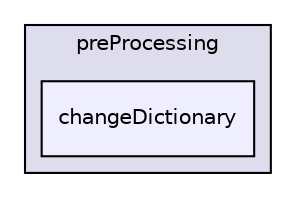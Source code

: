 digraph "applications/utilities/preProcessing/changeDictionary" {
  bgcolor=transparent;
  compound=true
  node [ fontsize="10", fontname="Helvetica"];
  edge [ labelfontsize="10", labelfontname="Helvetica"];
  subgraph clusterdir_2cb9088fcfa5d85f3ea0b5a37d6be287 {
    graph [ bgcolor="#ddddee", pencolor="black", label="preProcessing" fontname="Helvetica", fontsize="10", URL="dir_2cb9088fcfa5d85f3ea0b5a37d6be287.html"]
  dir_310104130f5f27b77dba0d6636b230e4 [shape=box, label="changeDictionary", style="filled", fillcolor="#eeeeff", pencolor="black", URL="dir_310104130f5f27b77dba0d6636b230e4.html"];
  }
}
